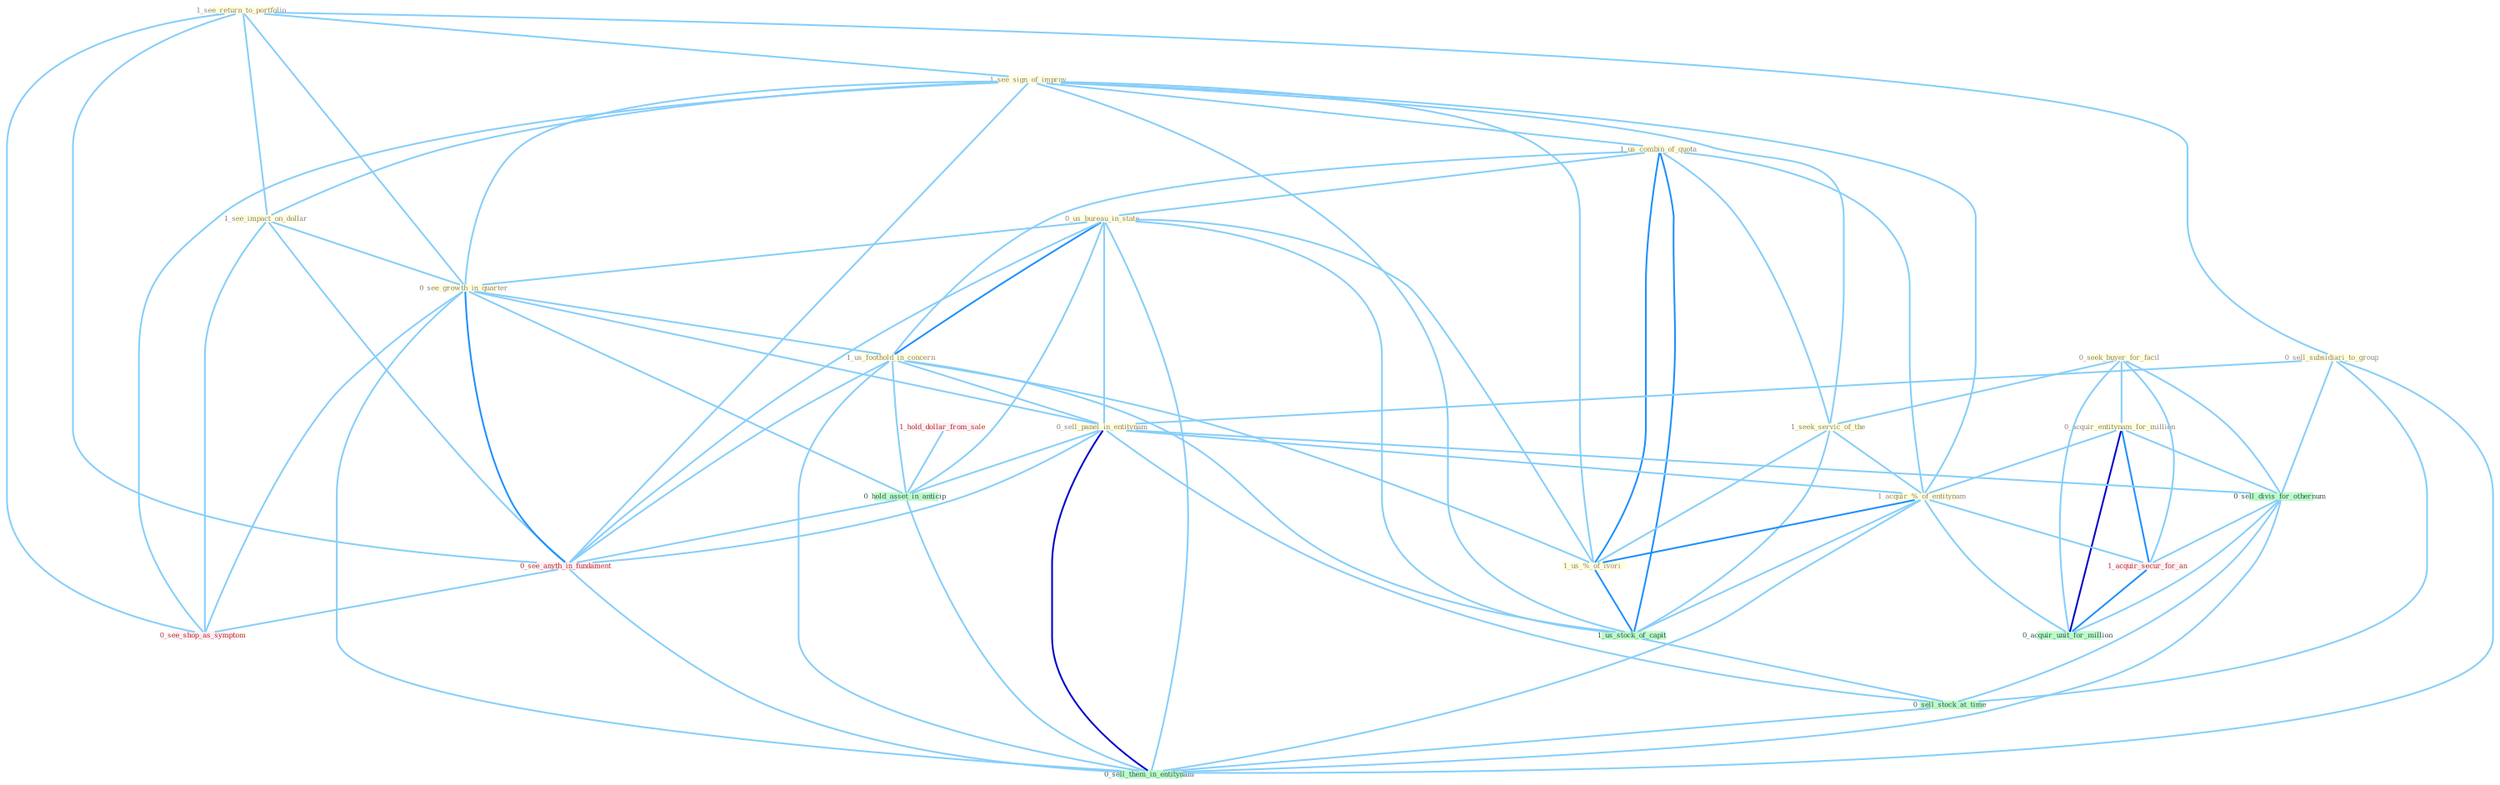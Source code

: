 Graph G{ 
    node
    [shape=polygon,style=filled,width=.5,height=.06,color="#BDFCC9",fixedsize=true,fontsize=4,
    fontcolor="#2f4f4f"];
    {node
    [color="#ffffe0", fontcolor="#8b7d6b"] "1_see_return_to_portfolio " "1_see_sign_of_improv " "1_us_combin_of_quota " "0_seek_buyer_for_facil " "0_sell_subsidiari_to_group " "0_acquir_entitynam_for_million " "1_see_impact_on_dollar " "0_us_bureau_in_state " "0_see_growth_in_quarter " "1_us_foothold_in_concern " "1_seek_servic_of_the " "0_sell_panel_in_entitynam " "1_acquir_%_of_entitynam " "1_us_%_of_ivori "}
{node [color="#fff0f5", fontcolor="#b22222"] "1_acquir_secur_for_an " "1_hold_dollar_from_sale " "0_see_anyth_in_fundament " "0_see_shop_as_symptom "}
edge [color="#B0E2FF"];

	"1_see_return_to_portfolio " -- "1_see_sign_of_improv " [w="1", color="#87cefa" ];
	"1_see_return_to_portfolio " -- "0_sell_subsidiari_to_group " [w="1", color="#87cefa" ];
	"1_see_return_to_portfolio " -- "1_see_impact_on_dollar " [w="1", color="#87cefa" ];
	"1_see_return_to_portfolio " -- "0_see_growth_in_quarter " [w="1", color="#87cefa" ];
	"1_see_return_to_portfolio " -- "0_see_anyth_in_fundament " [w="1", color="#87cefa" ];
	"1_see_return_to_portfolio " -- "0_see_shop_as_symptom " [w="1", color="#87cefa" ];
	"1_see_sign_of_improv " -- "1_us_combin_of_quota " [w="1", color="#87cefa" ];
	"1_see_sign_of_improv " -- "1_see_impact_on_dollar " [w="1", color="#87cefa" ];
	"1_see_sign_of_improv " -- "0_see_growth_in_quarter " [w="1", color="#87cefa" ];
	"1_see_sign_of_improv " -- "1_seek_servic_of_the " [w="1", color="#87cefa" ];
	"1_see_sign_of_improv " -- "1_acquir_%_of_entitynam " [w="1", color="#87cefa" ];
	"1_see_sign_of_improv " -- "1_us_%_of_ivori " [w="1", color="#87cefa" ];
	"1_see_sign_of_improv " -- "1_us_stock_of_capit " [w="1", color="#87cefa" ];
	"1_see_sign_of_improv " -- "0_see_anyth_in_fundament " [w="1", color="#87cefa" ];
	"1_see_sign_of_improv " -- "0_see_shop_as_symptom " [w="1", color="#87cefa" ];
	"1_us_combin_of_quota " -- "0_us_bureau_in_state " [w="1", color="#87cefa" ];
	"1_us_combin_of_quota " -- "1_us_foothold_in_concern " [w="1", color="#87cefa" ];
	"1_us_combin_of_quota " -- "1_seek_servic_of_the " [w="1", color="#87cefa" ];
	"1_us_combin_of_quota " -- "1_acquir_%_of_entitynam " [w="1", color="#87cefa" ];
	"1_us_combin_of_quota " -- "1_us_%_of_ivori " [w="2", color="#1e90ff" , len=0.8];
	"1_us_combin_of_quota " -- "1_us_stock_of_capit " [w="2", color="#1e90ff" , len=0.8];
	"0_seek_buyer_for_facil " -- "0_acquir_entitynam_for_million " [w="1", color="#87cefa" ];
	"0_seek_buyer_for_facil " -- "1_seek_servic_of_the " [w="1", color="#87cefa" ];
	"0_seek_buyer_for_facil " -- "0_sell_divis_for_othernum " [w="1", color="#87cefa" ];
	"0_seek_buyer_for_facil " -- "1_acquir_secur_for_an " [w="1", color="#87cefa" ];
	"0_seek_buyer_for_facil " -- "0_acquir_unit_for_million " [w="1", color="#87cefa" ];
	"0_sell_subsidiari_to_group " -- "0_sell_panel_in_entitynam " [w="1", color="#87cefa" ];
	"0_sell_subsidiari_to_group " -- "0_sell_divis_for_othernum " [w="1", color="#87cefa" ];
	"0_sell_subsidiari_to_group " -- "0_sell_stock_at_time " [w="1", color="#87cefa" ];
	"0_sell_subsidiari_to_group " -- "0_sell_them_in_entitynam " [w="1", color="#87cefa" ];
	"0_acquir_entitynam_for_million " -- "1_acquir_%_of_entitynam " [w="1", color="#87cefa" ];
	"0_acquir_entitynam_for_million " -- "0_sell_divis_for_othernum " [w="1", color="#87cefa" ];
	"0_acquir_entitynam_for_million " -- "1_acquir_secur_for_an " [w="2", color="#1e90ff" , len=0.8];
	"0_acquir_entitynam_for_million " -- "0_acquir_unit_for_million " [w="3", color="#0000cd" , len=0.6];
	"1_see_impact_on_dollar " -- "0_see_growth_in_quarter " [w="1", color="#87cefa" ];
	"1_see_impact_on_dollar " -- "0_see_anyth_in_fundament " [w="1", color="#87cefa" ];
	"1_see_impact_on_dollar " -- "0_see_shop_as_symptom " [w="1", color="#87cefa" ];
	"0_us_bureau_in_state " -- "0_see_growth_in_quarter " [w="1", color="#87cefa" ];
	"0_us_bureau_in_state " -- "1_us_foothold_in_concern " [w="2", color="#1e90ff" , len=0.8];
	"0_us_bureau_in_state " -- "0_sell_panel_in_entitynam " [w="1", color="#87cefa" ];
	"0_us_bureau_in_state " -- "1_us_%_of_ivori " [w="1", color="#87cefa" ];
	"0_us_bureau_in_state " -- "1_us_stock_of_capit " [w="1", color="#87cefa" ];
	"0_us_bureau_in_state " -- "0_hold_asset_in_anticip " [w="1", color="#87cefa" ];
	"0_us_bureau_in_state " -- "0_see_anyth_in_fundament " [w="1", color="#87cefa" ];
	"0_us_bureau_in_state " -- "0_sell_them_in_entitynam " [w="1", color="#87cefa" ];
	"0_see_growth_in_quarter " -- "1_us_foothold_in_concern " [w="1", color="#87cefa" ];
	"0_see_growth_in_quarter " -- "0_sell_panel_in_entitynam " [w="1", color="#87cefa" ];
	"0_see_growth_in_quarter " -- "0_hold_asset_in_anticip " [w="1", color="#87cefa" ];
	"0_see_growth_in_quarter " -- "0_see_anyth_in_fundament " [w="2", color="#1e90ff" , len=0.8];
	"0_see_growth_in_quarter " -- "0_see_shop_as_symptom " [w="1", color="#87cefa" ];
	"0_see_growth_in_quarter " -- "0_sell_them_in_entitynam " [w="1", color="#87cefa" ];
	"1_us_foothold_in_concern " -- "0_sell_panel_in_entitynam " [w="1", color="#87cefa" ];
	"1_us_foothold_in_concern " -- "1_us_%_of_ivori " [w="1", color="#87cefa" ];
	"1_us_foothold_in_concern " -- "1_us_stock_of_capit " [w="1", color="#87cefa" ];
	"1_us_foothold_in_concern " -- "0_hold_asset_in_anticip " [w="1", color="#87cefa" ];
	"1_us_foothold_in_concern " -- "0_see_anyth_in_fundament " [w="1", color="#87cefa" ];
	"1_us_foothold_in_concern " -- "0_sell_them_in_entitynam " [w="1", color="#87cefa" ];
	"1_seek_servic_of_the " -- "1_acquir_%_of_entitynam " [w="1", color="#87cefa" ];
	"1_seek_servic_of_the " -- "1_us_%_of_ivori " [w="1", color="#87cefa" ];
	"1_seek_servic_of_the " -- "1_us_stock_of_capit " [w="1", color="#87cefa" ];
	"0_sell_panel_in_entitynam " -- "1_acquir_%_of_entitynam " [w="1", color="#87cefa" ];
	"0_sell_panel_in_entitynam " -- "0_sell_divis_for_othernum " [w="1", color="#87cefa" ];
	"0_sell_panel_in_entitynam " -- "0_hold_asset_in_anticip " [w="1", color="#87cefa" ];
	"0_sell_panel_in_entitynam " -- "0_sell_stock_at_time " [w="1", color="#87cefa" ];
	"0_sell_panel_in_entitynam " -- "0_see_anyth_in_fundament " [w="1", color="#87cefa" ];
	"0_sell_panel_in_entitynam " -- "0_sell_them_in_entitynam " [w="3", color="#0000cd" , len=0.6];
	"1_acquir_%_of_entitynam " -- "1_us_%_of_ivori " [w="2", color="#1e90ff" , len=0.8];
	"1_acquir_%_of_entitynam " -- "1_acquir_secur_for_an " [w="1", color="#87cefa" ];
	"1_acquir_%_of_entitynam " -- "1_us_stock_of_capit " [w="1", color="#87cefa" ];
	"1_acquir_%_of_entitynam " -- "0_acquir_unit_for_million " [w="1", color="#87cefa" ];
	"1_acquir_%_of_entitynam " -- "0_sell_them_in_entitynam " [w="1", color="#87cefa" ];
	"1_us_%_of_ivori " -- "1_us_stock_of_capit " [w="2", color="#1e90ff" , len=0.8];
	"0_sell_divis_for_othernum " -- "1_acquir_secur_for_an " [w="1", color="#87cefa" ];
	"0_sell_divis_for_othernum " -- "0_sell_stock_at_time " [w="1", color="#87cefa" ];
	"0_sell_divis_for_othernum " -- "0_acquir_unit_for_million " [w="1", color="#87cefa" ];
	"0_sell_divis_for_othernum " -- "0_sell_them_in_entitynam " [w="1", color="#87cefa" ];
	"1_acquir_secur_for_an " -- "0_acquir_unit_for_million " [w="2", color="#1e90ff" , len=0.8];
	"1_us_stock_of_capit " -- "0_sell_stock_at_time " [w="1", color="#87cefa" ];
	"1_hold_dollar_from_sale " -- "0_hold_asset_in_anticip " [w="1", color="#87cefa" ];
	"0_hold_asset_in_anticip " -- "0_see_anyth_in_fundament " [w="1", color="#87cefa" ];
	"0_hold_asset_in_anticip " -- "0_sell_them_in_entitynam " [w="1", color="#87cefa" ];
	"0_sell_stock_at_time " -- "0_sell_them_in_entitynam " [w="1", color="#87cefa" ];
	"0_see_anyth_in_fundament " -- "0_see_shop_as_symptom " [w="1", color="#87cefa" ];
	"0_see_anyth_in_fundament " -- "0_sell_them_in_entitynam " [w="1", color="#87cefa" ];
}